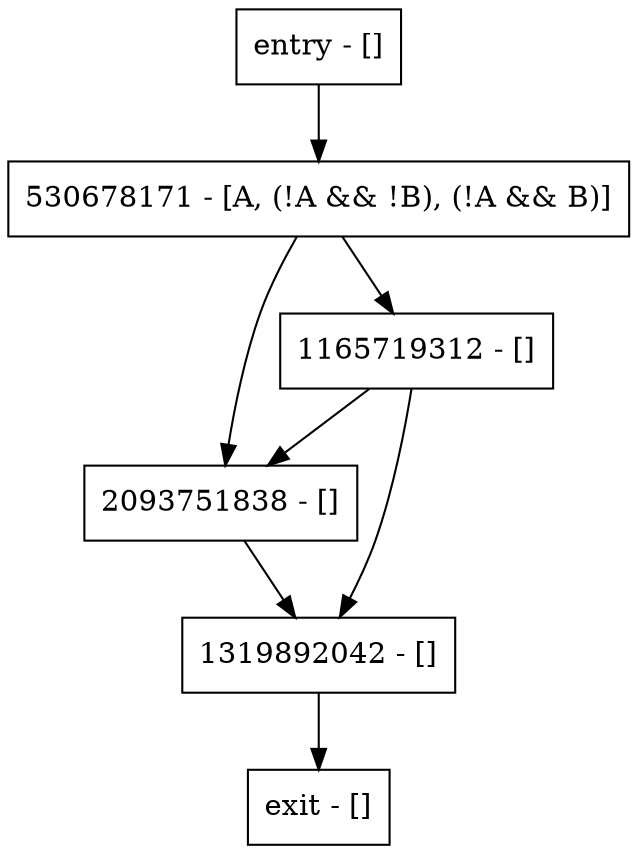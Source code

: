 digraph foo {
node [shape=record];
1319892042 [label="1319892042 - []"];
entry [label="entry - []"];
exit [label="exit - []"];
2093751838 [label="2093751838 - []"];
1165719312 [label="1165719312 - []"];
530678171 [label="530678171 - [A, (!A && !B), (!A && B)]"];
entry;
exit;
1319892042 -> exit;
entry -> 530678171;
2093751838 -> 1319892042;
1165719312 -> 1319892042;
1165719312 -> 2093751838;
530678171 -> 2093751838;
530678171 -> 1165719312;
}
